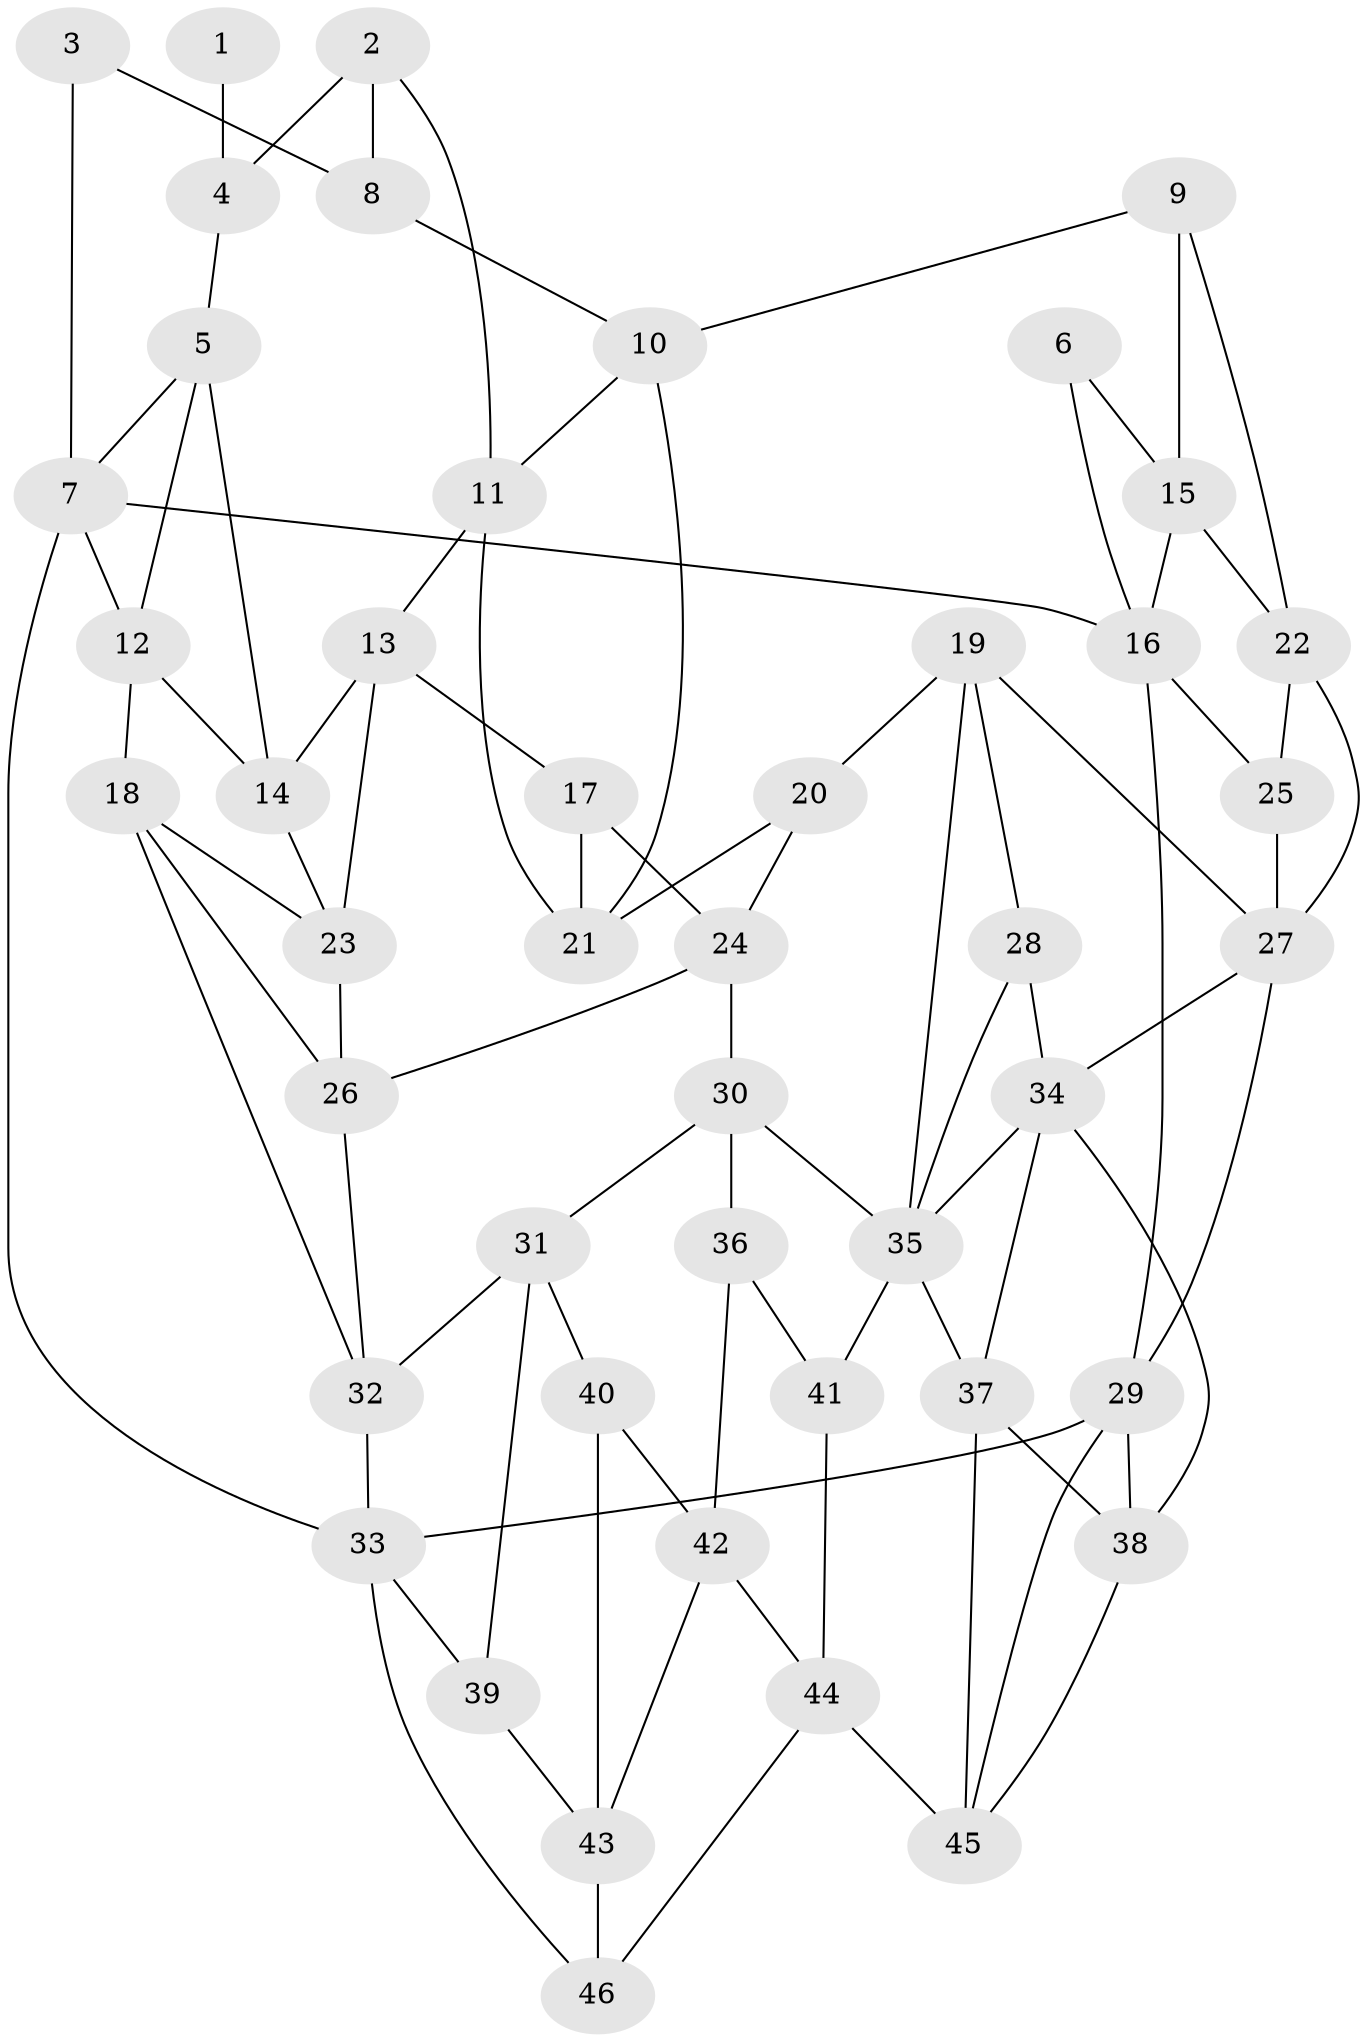 // original degree distribution, {3: 0.03260869565217391, 4: 0.22826086956521738, 6: 0.22826086956521738, 5: 0.5108695652173914}
// Generated by graph-tools (version 1.1) at 2025/51/03/09/25 03:51:08]
// undirected, 46 vertices, 86 edges
graph export_dot {
graph [start="1"]
  node [color=gray90,style=filled];
  1;
  2;
  3;
  4;
  5;
  6;
  7;
  8;
  9;
  10;
  11;
  12;
  13;
  14;
  15;
  16;
  17;
  18;
  19;
  20;
  21;
  22;
  23;
  24;
  25;
  26;
  27;
  28;
  29;
  30;
  31;
  32;
  33;
  34;
  35;
  36;
  37;
  38;
  39;
  40;
  41;
  42;
  43;
  44;
  45;
  46;
  1 -- 4 [weight=2.0];
  2 -- 4 [weight=1.0];
  2 -- 8 [weight=1.0];
  2 -- 11 [weight=1.0];
  3 -- 7 [weight=1.0];
  3 -- 8 [weight=1.0];
  4 -- 5 [weight=1.0];
  5 -- 7 [weight=1.0];
  5 -- 12 [weight=1.0];
  5 -- 14 [weight=1.0];
  6 -- 15 [weight=1.0];
  6 -- 16 [weight=1.0];
  7 -- 12 [weight=1.0];
  7 -- 16 [weight=1.0];
  7 -- 33 [weight=1.0];
  8 -- 10 [weight=1.0];
  9 -- 10 [weight=1.0];
  9 -- 15 [weight=1.0];
  9 -- 22 [weight=1.0];
  10 -- 11 [weight=1.0];
  10 -- 21 [weight=1.0];
  11 -- 13 [weight=1.0];
  11 -- 21 [weight=1.0];
  12 -- 14 [weight=1.0];
  12 -- 18 [weight=1.0];
  13 -- 14 [weight=1.0];
  13 -- 17 [weight=1.0];
  13 -- 23 [weight=1.0];
  14 -- 23 [weight=1.0];
  15 -- 16 [weight=1.0];
  15 -- 22 [weight=1.0];
  16 -- 25 [weight=1.0];
  16 -- 29 [weight=1.0];
  17 -- 21 [weight=1.0];
  17 -- 24 [weight=1.0];
  18 -- 23 [weight=1.0];
  18 -- 26 [weight=1.0];
  18 -- 32 [weight=1.0];
  19 -- 20 [weight=1.0];
  19 -- 27 [weight=1.0];
  19 -- 28 [weight=1.0];
  19 -- 35 [weight=1.0];
  20 -- 21 [weight=1.0];
  20 -- 24 [weight=1.0];
  22 -- 25 [weight=1.0];
  22 -- 27 [weight=1.0];
  23 -- 26 [weight=1.0];
  24 -- 26 [weight=1.0];
  24 -- 30 [weight=1.0];
  25 -- 27 [weight=2.0];
  26 -- 32 [weight=1.0];
  27 -- 29 [weight=1.0];
  27 -- 34 [weight=1.0];
  28 -- 34 [weight=2.0];
  28 -- 35 [weight=1.0];
  29 -- 33 [weight=1.0];
  29 -- 38 [weight=1.0];
  29 -- 45 [weight=1.0];
  30 -- 31 [weight=1.0];
  30 -- 35 [weight=1.0];
  30 -- 36 [weight=1.0];
  31 -- 32 [weight=1.0];
  31 -- 39 [weight=1.0];
  31 -- 40 [weight=1.0];
  32 -- 33 [weight=1.0];
  33 -- 39 [weight=1.0];
  33 -- 46 [weight=1.0];
  34 -- 35 [weight=1.0];
  34 -- 37 [weight=1.0];
  34 -- 38 [weight=1.0];
  35 -- 37 [weight=1.0];
  35 -- 41 [weight=1.0];
  36 -- 41 [weight=1.0];
  36 -- 42 [weight=1.0];
  37 -- 38 [weight=1.0];
  37 -- 45 [weight=1.0];
  38 -- 45 [weight=1.0];
  39 -- 43 [weight=1.0];
  40 -- 42 [weight=1.0];
  40 -- 43 [weight=1.0];
  41 -- 44 [weight=1.0];
  42 -- 43 [weight=1.0];
  42 -- 44 [weight=1.0];
  43 -- 46 [weight=1.0];
  44 -- 45 [weight=1.0];
  44 -- 46 [weight=1.0];
}
